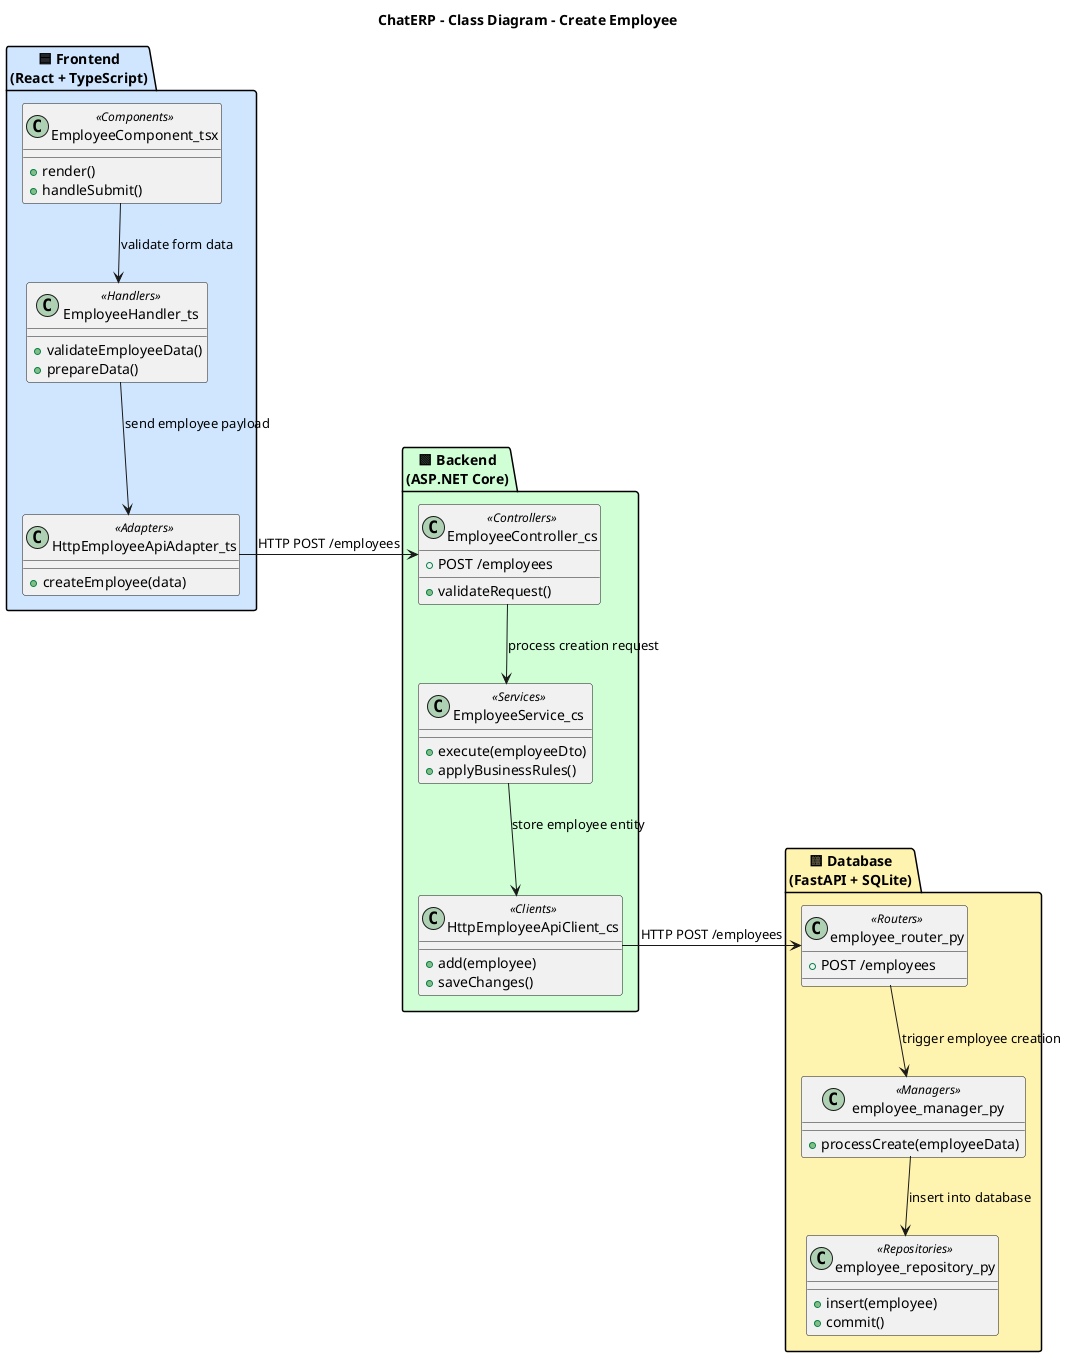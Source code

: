 ﻿@startuml ClassDiagram - UCS-UC-01a — Créer un employé

title ChatERP – Class Diagram – Create Employee

' Colors definition
!define COLOR_FRONTEND #D0E6FF
!define COLOR_BACKEND  #D0FFD6
!define COLOR_DATABASE #FFF3B0

' 🟦 Frontend
package "🟦 Frontend\n(React + TypeScript)" as <<Frontend>> COLOR_FRONTEND {
  class EmployeeComponent_tsx <<Components>> {
    + render()
    + handleSubmit()
  }

  class EmployeeHandler_ts <<Handlers>> {
    + validateEmployeeData()
    + prepareData()
  }

  class HttpEmployeeApiAdapter_ts <<Adapters>> {
    + createEmployee(data)
  }
}

' 🟩 Backend
package "🟩 Backend\n(ASP.NET Core)" as <<Backend>> COLOR_BACKEND {
  class EmployeeController_cs <<Controllers>> {
    + POST /employees
    + validateRequest()
  }

  class EmployeeService_cs <<Services>> {
    + execute(employeeDto)
    + applyBusinessRules()
  }

  class HttpEmployeeApiClient_cs <<Clients>> {
    + add(employee)
    + saveChanges()
  }
}

' 🟨 Database
package "🟨 Database\n(FastAPI + SQLite)" as <<Database>> COLOR_DATABASE {
  class employee_router_py <<Routers>> {
    + POST /employees
  }

  class employee_manager_py <<Managers>> {
    + processCreate(employeeData)
  }

  class employee_repository_py <<Repositories>> {
    + insert(employee)
    + commit()
  }
}

' Flows

' Frontend internal flow
EmployeeComponent_tsx --> EmployeeHandler_ts : "validate form data"
EmployeeHandler_ts --> HttpEmployeeApiAdapter_ts : "send employee payload"

' Frontend to Backend
HttpEmployeeApiAdapter_ts -right-> EmployeeController_cs : "HTTP POST /employees"

' Backend internal flow
EmployeeController_cs --> EmployeeService_cs : "process creation request"
EmployeeService_cs --> HttpEmployeeApiClient_cs : "store employee entity"

' Backend to Database
HttpEmployeeApiClient_cs -right-> employee_router_py : "HTTP POST /employees"

' Database internal flow
employee_router_py --> employee_manager_py : "trigger employee creation"
employee_manager_py --> employee_repository_py : "insert into database"

@enduml
